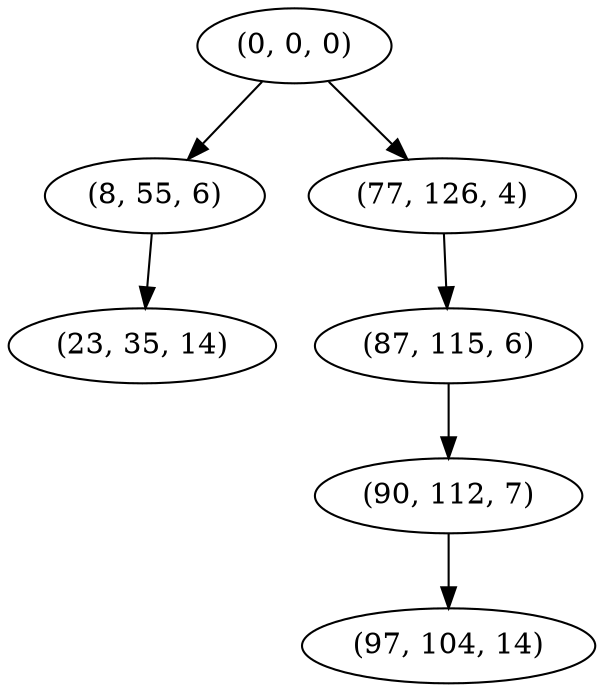 digraph tree {
    "(0, 0, 0)";
    "(8, 55, 6)";
    "(23, 35, 14)";
    "(77, 126, 4)";
    "(87, 115, 6)";
    "(90, 112, 7)";
    "(97, 104, 14)";
    "(0, 0, 0)" -> "(8, 55, 6)";
    "(0, 0, 0)" -> "(77, 126, 4)";
    "(8, 55, 6)" -> "(23, 35, 14)";
    "(77, 126, 4)" -> "(87, 115, 6)";
    "(87, 115, 6)" -> "(90, 112, 7)";
    "(90, 112, 7)" -> "(97, 104, 14)";
}
